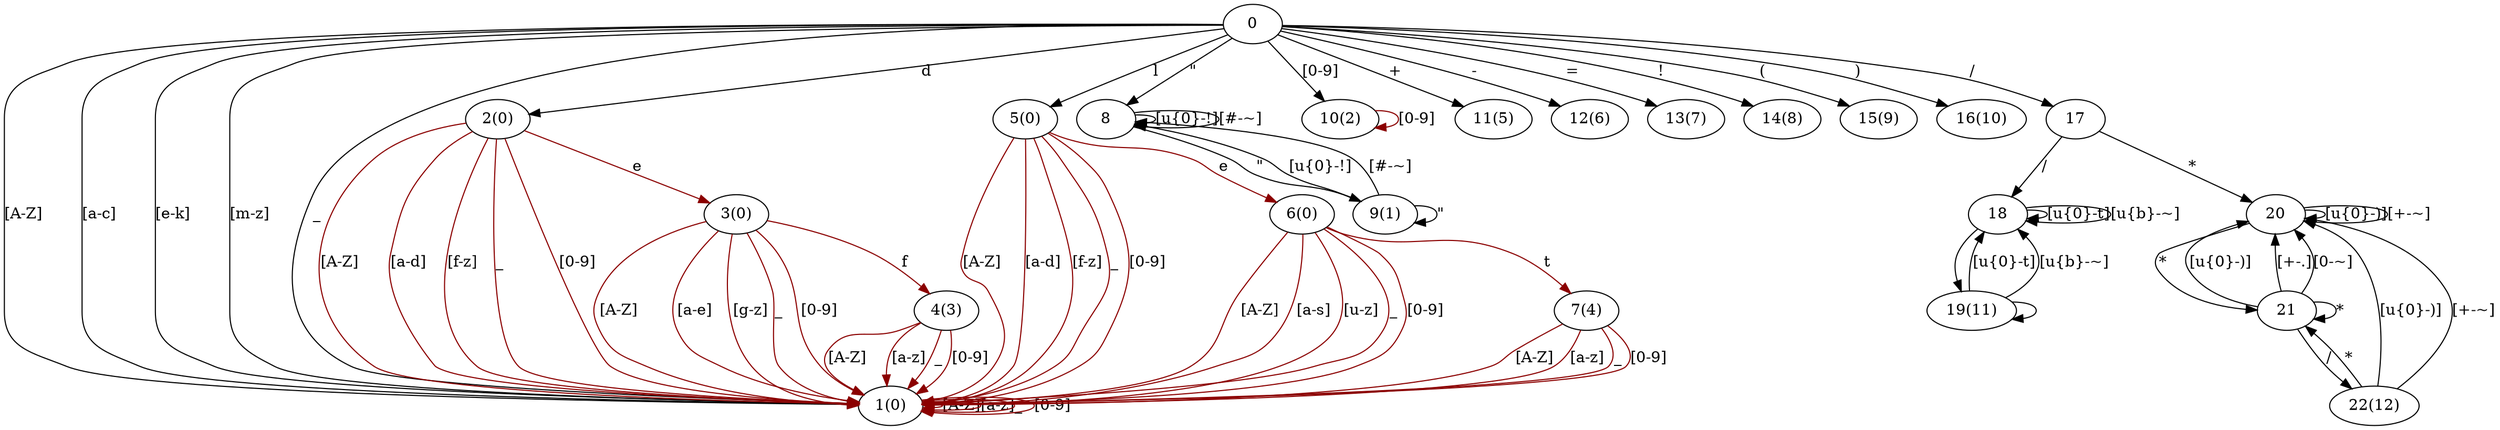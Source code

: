digraph example1 {
    N0[label="0"];
    N1[label="1(0)"];
    N2[label="2(0)"];
    N3[label="3(0)"];
    N4[label="4(3)"];
    N5[label="5(0)"];
    N6[label="6(0)"];
    N7[label="7(4)"];
    N8[label="8"];
    N9[label="9(1)"];
    N10[label="10(2)"];
    N11[label="11(5)"];
    N12[label="12(6)"];
    N13[label="13(7)"];
    N14[label="14(8)"];
    N15[label="15(9)"];
    N16[label="16(10)"];
    N17[label="17"];
    N18[label="18"];
    N19[label="19(11)"];
    N20[label="20"];
    N21[label="21"];
    N22[label="22(12)"];
    N0 -> N1[label="[A-Z]"];
    N0 -> N1[label="[a-c]"];
    N0 -> N2[label="d"];
    N0 -> N1[label="[e-k]"];
    N0 -> N5[label="l"];
    N0 -> N1[label="[m-z]"];
    N0 -> N1[label="_"];
    N0 -> N8[label="\""];
    N0 -> N10[label="[0-9]"];
    N0 -> N11[label="+"];
    N0 -> N12[label="-"];
    N0 -> N13[label="="];
    N0 -> N14[label="!"];
    N0 -> N15[label="("];
    N0 -> N16[label=")"];
    N0 -> N17[label="/"];
    N1 -> N1[label="[A-Z]"][color="red4"];
    N1 -> N1[label="[a-z]"][color="red4"];
    N1 -> N1[label="_"][color="red4"];
    N1 -> N1[label="[0-9]"][color="red4"];
    N2 -> N1[label="[A-Z]"][color="red4"];
    N2 -> N1[label="[a-d]"][color="red4"];
    N2 -> N3[label="e"][color="red4"];
    N2 -> N1[label="[f-z]"][color="red4"];
    N2 -> N1[label="_"][color="red4"];
    N2 -> N1[label="[0-9]"][color="red4"];
    N3 -> N1[label="[A-Z]"][color="red4"];
    N3 -> N1[label="[a-e]"][color="red4"];
    N3 -> N4[label="f"][color="red4"];
    N3 -> N1[label="[g-z]"][color="red4"];
    N3 -> N1[label="_"][color="red4"];
    N3 -> N1[label="[0-9]"][color="red4"];
    N4 -> N1[label="[A-Z]"][color="red4"];
    N4 -> N1[label="[a-z]"][color="red4"];
    N4 -> N1[label="_"][color="red4"];
    N4 -> N1[label="[0-9]"][color="red4"];
    N5 -> N1[label="[A-Z]"][color="red4"];
    N5 -> N1[label="[a-d]"][color="red4"];
    N5 -> N6[label="e"][color="red4"];
    N5 -> N1[label="[f-z]"][color="red4"];
    N5 -> N1[label="_"][color="red4"];
    N5 -> N1[label="[0-9]"][color="red4"];
    N6 -> N1[label="[A-Z]"][color="red4"];
    N6 -> N1[label="[a-s]"][color="red4"];
    N6 -> N7[label="t"][color="red4"];
    N6 -> N1[label="[u-z]"][color="red4"];
    N6 -> N1[label="_"][color="red4"];
    N6 -> N1[label="[0-9]"][color="red4"];
    N7 -> N1[label="[A-Z]"][color="red4"];
    N7 -> N1[label="[a-z]"][color="red4"];
    N7 -> N1[label="_"][color="red4"];
    N7 -> N1[label="[0-9]"][color="red4"];
    N8 -> N8[label="[\u{0}-!]"];
    N8 -> N9[label="\""];
    N8 -> N8[label="[#-~]"];
    N9 -> N8[label="[\u{0}-!]"];
    N9 -> N9[label="\""];
    N9 -> N8[label="[#-~]"];
    N10 -> N10[label="[0-9]"][color="red4"];
    N17 -> N18[label="/"];
    N17 -> N20[label="*"];
    N18 -> N18[label="[\u{0}-\t]"];
    N18 -> N19[label="\n"];
    N18 -> N18[label="[\u{b}-~]"];
    N19 -> N18[label="[\u{0}-\t]"];
    N19 -> N19[label="\n"];
    N19 -> N18[label="[\u{b}-~]"];
    N20 -> N20[label="[\u{0}-)]"];
    N20 -> N21[label="*"];
    N20 -> N20[label="[+-~]"];
    N21 -> N20[label="[\u{0}-)]"];
    N21 -> N21[label="*"];
    N21 -> N20[label="[+-.]"];
    N21 -> N22[label="/"];
    N21 -> N20[label="[0-~]"];
    N22 -> N20[label="[\u{0}-)]"];
    N22 -> N21[label="*"];
    N22 -> N20[label="[+-~]"];
}

